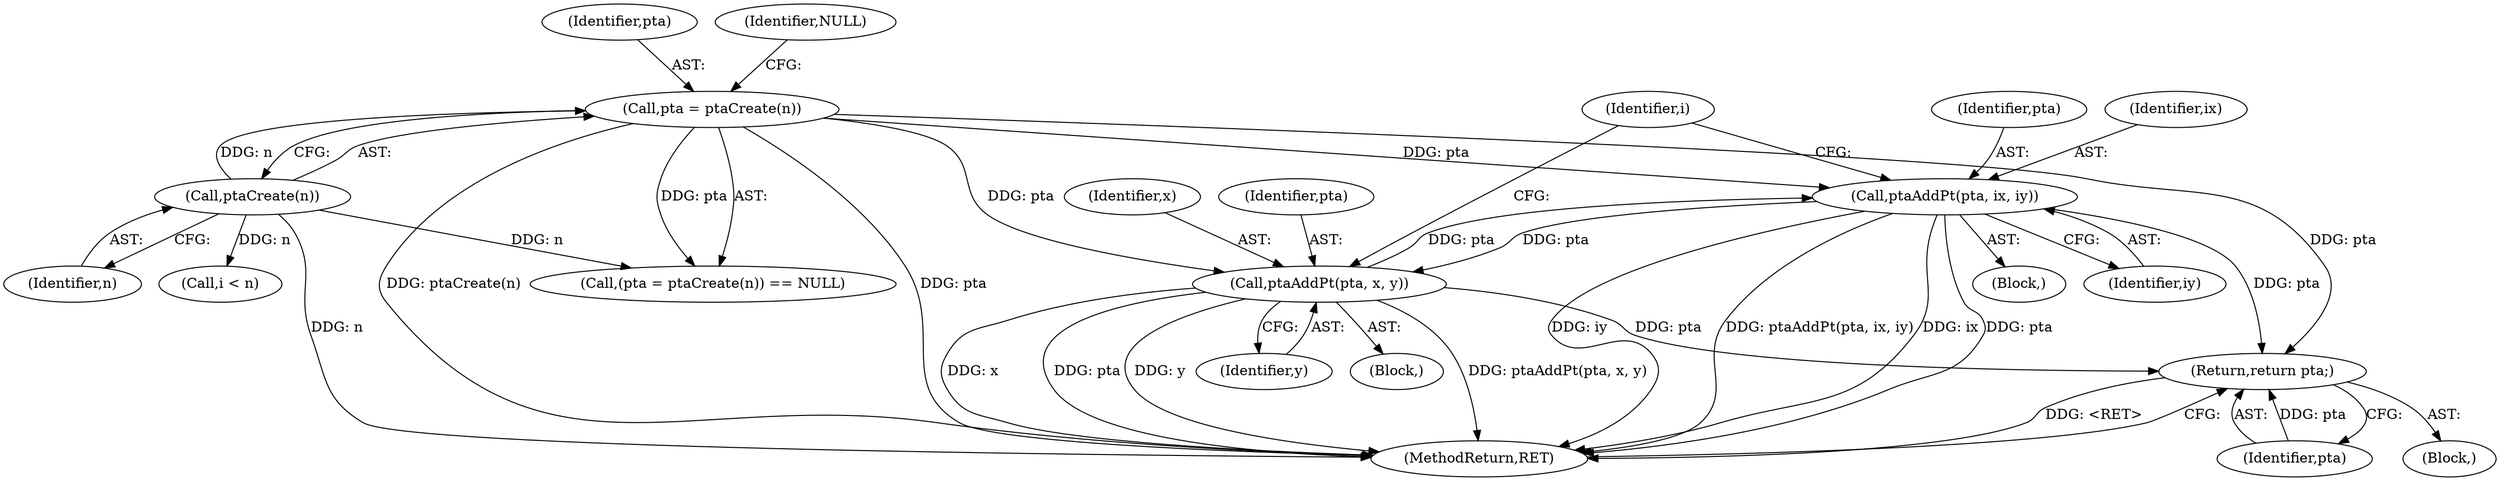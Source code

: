 digraph "0_leptonica_ee301cb2029db8a6289c5295daa42bba7715e99a_5@pointer" {
"1000260" [label="(Call,ptaAddPt(pta, ix, iy))"];
"1000185" [label="(Call,pta = ptaCreate(n))"];
"1000187" [label="(Call,ptaCreate(n))"];
"1000233" [label="(Call,ptaAddPt(pta, x, y))"];
"1000260" [label="(Call,ptaAddPt(pta, ix, iy))"];
"1000264" [label="(Return,return pta;)"];
"1000188" [label="(Identifier,n)"];
"1000186" [label="(Identifier,pta)"];
"1000205" [label="(Identifier,i)"];
"1000189" [label="(Identifier,NULL)"];
"1000184" [label="(Call,(pta = ptaCreate(n)) == NULL)"];
"1000264" [label="(Return,return pta;)"];
"1000211" [label="(Block,)"];
"1000266" [label="(MethodReturn,RET)"];
"1000187" [label="(Call,ptaCreate(n))"];
"1000265" [label="(Identifier,pta)"];
"1000235" [label="(Identifier,x)"];
"1000106" [label="(Block,)"];
"1000233" [label="(Call,ptaAddPt(pta, x, y))"];
"1000238" [label="(Block,)"];
"1000201" [label="(Call,i < n)"];
"1000263" [label="(Identifier,iy)"];
"1000260" [label="(Call,ptaAddPt(pta, ix, iy))"];
"1000261" [label="(Identifier,pta)"];
"1000234" [label="(Identifier,pta)"];
"1000185" [label="(Call,pta = ptaCreate(n))"];
"1000262" [label="(Identifier,ix)"];
"1000236" [label="(Identifier,y)"];
"1000260" -> "1000238"  [label="AST: "];
"1000260" -> "1000263"  [label="CFG: "];
"1000261" -> "1000260"  [label="AST: "];
"1000262" -> "1000260"  [label="AST: "];
"1000263" -> "1000260"  [label="AST: "];
"1000205" -> "1000260"  [label="CFG: "];
"1000260" -> "1000266"  [label="DDG: ptaAddPt(pta, ix, iy)"];
"1000260" -> "1000266"  [label="DDG: iy"];
"1000260" -> "1000266"  [label="DDG: ix"];
"1000260" -> "1000266"  [label="DDG: pta"];
"1000260" -> "1000233"  [label="DDG: pta"];
"1000185" -> "1000260"  [label="DDG: pta"];
"1000233" -> "1000260"  [label="DDG: pta"];
"1000260" -> "1000264"  [label="DDG: pta"];
"1000185" -> "1000184"  [label="AST: "];
"1000185" -> "1000187"  [label="CFG: "];
"1000186" -> "1000185"  [label="AST: "];
"1000187" -> "1000185"  [label="AST: "];
"1000189" -> "1000185"  [label="CFG: "];
"1000185" -> "1000266"  [label="DDG: pta"];
"1000185" -> "1000266"  [label="DDG: ptaCreate(n)"];
"1000185" -> "1000184"  [label="DDG: pta"];
"1000187" -> "1000185"  [label="DDG: n"];
"1000185" -> "1000233"  [label="DDG: pta"];
"1000185" -> "1000264"  [label="DDG: pta"];
"1000187" -> "1000188"  [label="CFG: "];
"1000188" -> "1000187"  [label="AST: "];
"1000187" -> "1000266"  [label="DDG: n"];
"1000187" -> "1000184"  [label="DDG: n"];
"1000187" -> "1000201"  [label="DDG: n"];
"1000233" -> "1000211"  [label="AST: "];
"1000233" -> "1000236"  [label="CFG: "];
"1000234" -> "1000233"  [label="AST: "];
"1000235" -> "1000233"  [label="AST: "];
"1000236" -> "1000233"  [label="AST: "];
"1000205" -> "1000233"  [label="CFG: "];
"1000233" -> "1000266"  [label="DDG: y"];
"1000233" -> "1000266"  [label="DDG: ptaAddPt(pta, x, y)"];
"1000233" -> "1000266"  [label="DDG: x"];
"1000233" -> "1000266"  [label="DDG: pta"];
"1000233" -> "1000264"  [label="DDG: pta"];
"1000264" -> "1000106"  [label="AST: "];
"1000264" -> "1000265"  [label="CFG: "];
"1000265" -> "1000264"  [label="AST: "];
"1000266" -> "1000264"  [label="CFG: "];
"1000264" -> "1000266"  [label="DDG: <RET>"];
"1000265" -> "1000264"  [label="DDG: pta"];
}
